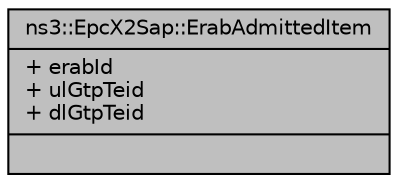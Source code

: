 digraph "ns3::EpcX2Sap::ErabAdmittedItem"
{
  edge [fontname="Helvetica",fontsize="10",labelfontname="Helvetica",labelfontsize="10"];
  node [fontname="Helvetica",fontsize="10",shape=record];
  Node1 [label="{ns3::EpcX2Sap::ErabAdmittedItem\n|+ erabId\l+ ulGtpTeid\l+ dlGtpTeid\l|}",height=0.2,width=0.4,color="black", fillcolor="grey75", style="filled", fontcolor="black"];
}
